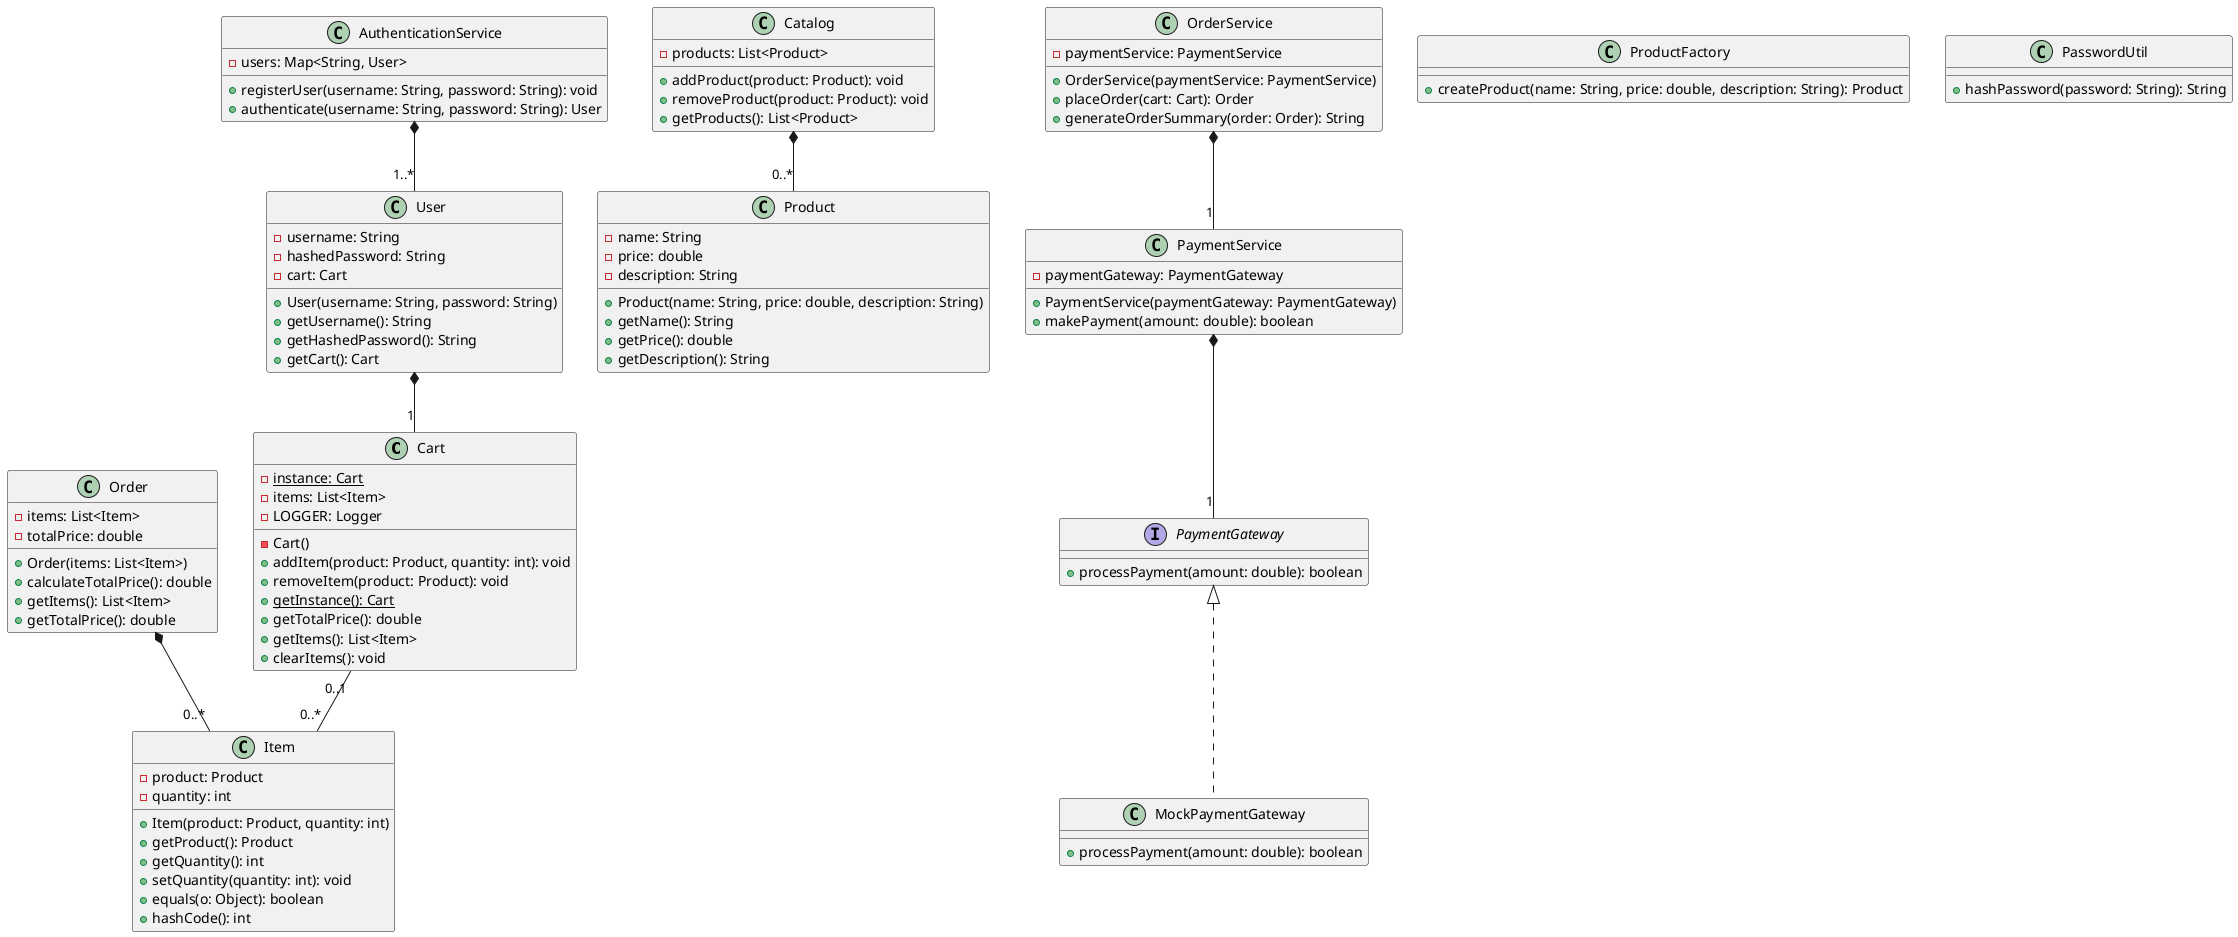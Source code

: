 @startuml

class Cart {
  {static} - instance: Cart
  - items: List<Item>
  - LOGGER: Logger
  - Cart()
  + addItem(product: Product, quantity: int): void
  + removeItem(product: Product): void
  {static} + getInstance(): Cart
  + getTotalPrice(): double
  + getItems(): List<Item>
  + clearItems(): void
}

class Catalog {
  - products: List<Product>
  + addProduct(product: Product): void
  + removeProduct(product: Product): void
  + getProducts(): List<Product>
}

class Item {
  - product: Product
  - quantity: int
  + Item(product: Product, quantity: int)
  + getProduct(): Product
  + getQuantity(): int
  + setQuantity(quantity: int): void
  + equals(o: Object): boolean
  + hashCode(): int
}

class Order {
  - items: List<Item>
  - totalPrice: double
  + Order(items: List<Item>)
  + calculateTotalPrice(): double
  + getItems(): List<Item>
  + getTotalPrice(): double
}

class OrderService {
  - paymentService: PaymentService
  + OrderService(paymentService: PaymentService)
  + placeOrder(cart: Cart): Order
  + generateOrderSummary(order: Order): String
}

class PaymentService {
  - paymentGateway: PaymentGateway
  + PaymentService(paymentGateway: PaymentGateway)
  + makePayment(amount: double): boolean
}

interface PaymentGateway {
  + processPayment(amount: double): boolean
}

class MockPaymentGateway implements PaymentGateway {
  + processPayment(amount: double): boolean
}

class Product {
  - name: String
  - price: double
  - description: String
  + Product(name: String, price: double, description: String)
  + getName(): String
  + getPrice(): double
  + getDescription(): String
}

class ProductFactory {
  + createProduct(name: String, price: double, description: String): Product
}

class User {
  - username: String
  - hashedPassword: String
  - cart: Cart
  + User(username: String, password: String)
  + getUsername(): String
  + getHashedPassword(): String
  + getCart(): Cart
}

class AuthenticationService {
  - users: Map<String, User>
  + registerUser(username: String, password: String): void
  + authenticate(username: String, password: String): User
}

class PasswordUtil {
  + hashPassword(password: String): String
}

Cart "0..1" -- "0..*" Item
Catalog *-- "0..*" Product
Order *-- "0..*" Item
User *-- "1" Cart
OrderService *-- "1" PaymentService
PaymentService *-- "1" PaymentGateway
AuthenticationService *-- "1..*" User

@enduml
